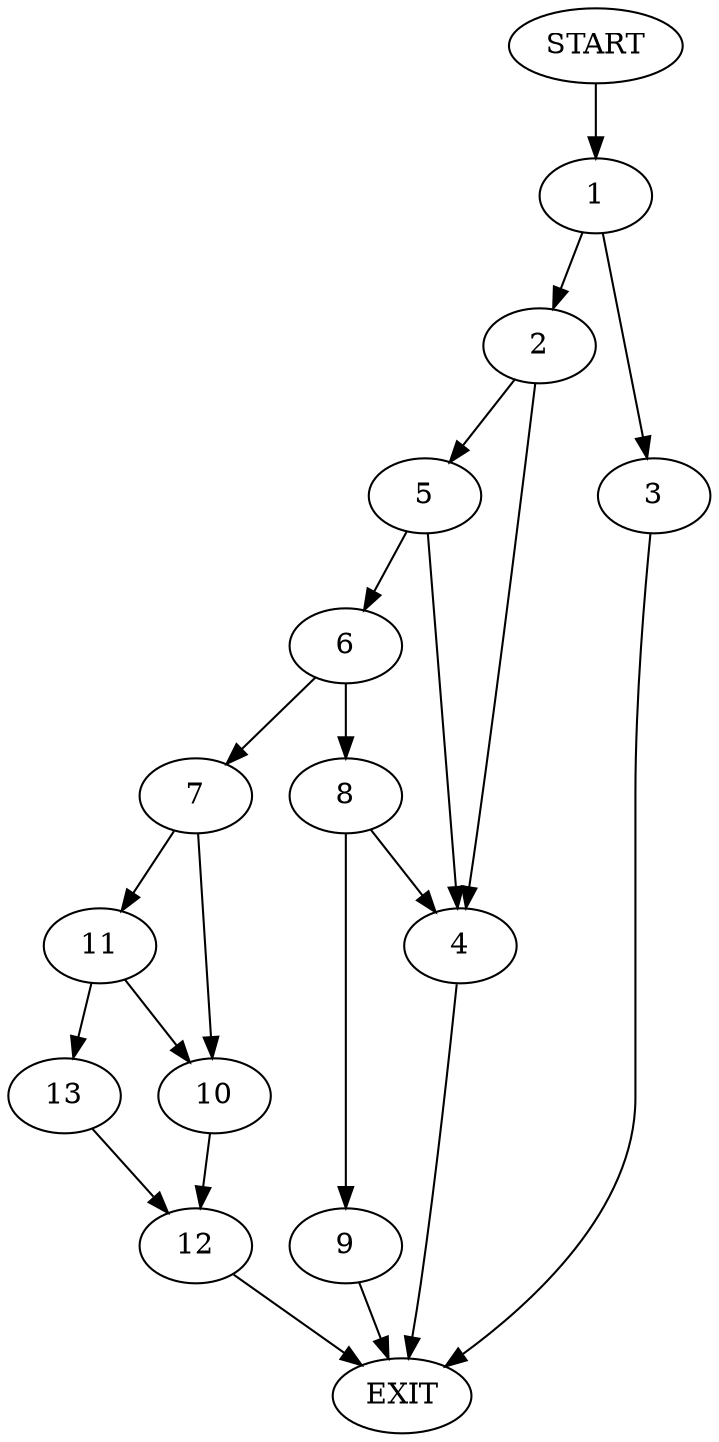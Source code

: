 digraph {
0 [label="START"]
14 [label="EXIT"]
0 -> 1
1 -> 2
1 -> 3
3 -> 14
2 -> 4
2 -> 5
4 -> 14
5 -> 4
5 -> 6
6 -> 7
6 -> 8
8 -> 9
8 -> 4
7 -> 10
7 -> 11
10 -> 12
11 -> 13
11 -> 10
13 -> 12
12 -> 14
9 -> 14
}

